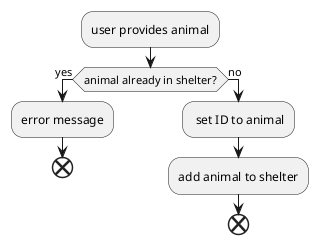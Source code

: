 @startuml

:user provides animal;

if (animal already in shelter?) then (yes)
    :error message;
    end;
else(no)
    : set ID to animal;
    :add animal to shelter;
    end;

@enduml